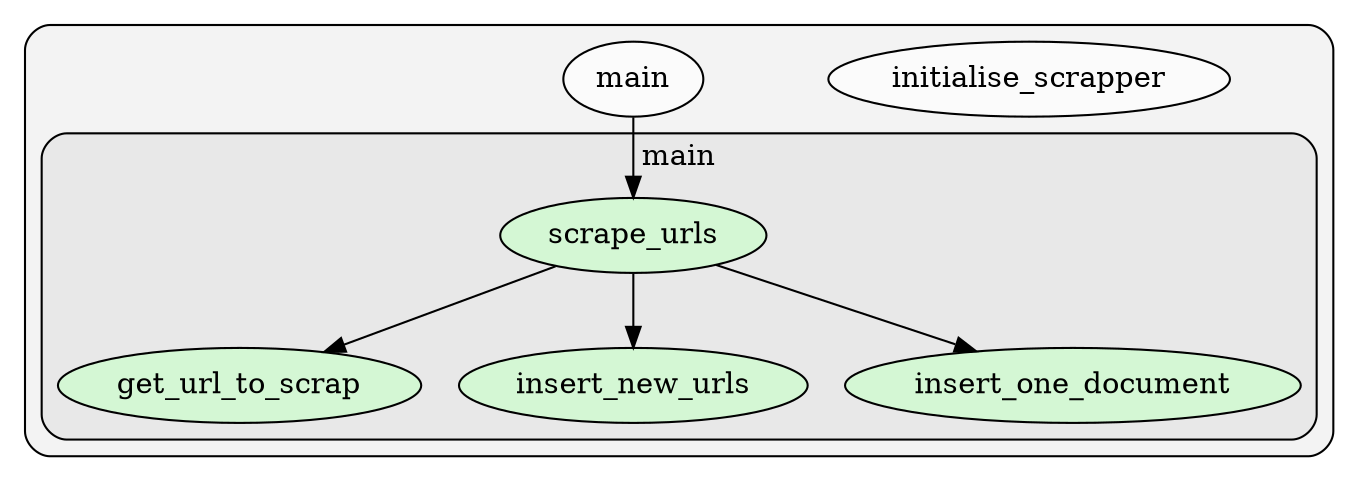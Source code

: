 digraph G {
    graph [rankdir=TB, clusterrank="local"];
    subgraph cluster_G {

        graph [style="filled,rounded",fillcolor="#80808018", label=""];
        initialise_scrapper [label="initialise_scrapper", style="filled", fillcolor="#ffffffb2", fontcolor="#000000", group="0"];
        main [label="main", style="filled", fillcolor="#ffffffb2", fontcolor="#000000", group="1"];
        subgraph cluster_main {

            graph [style="filled,rounded",fillcolor="#80808018", label="main"];
            main__get_url_to_scrap [label="get_url_to_scrap", style="filled", fillcolor="#ccfeccb2", fontcolor="#000000", group="1"];
            main__insert_new_urls [label="insert_new_urls", style="filled", fillcolor="#ccfeccb2", fontcolor="#000000", group="1"];
            main__insert_one_document [label="insert_one_document", style="filled", fillcolor="#ccfeccb2", fontcolor="#000000", group="1"];
            main__scrape_urls [label="scrape_urls", style="filled", fillcolor="#ccfeccb2", fontcolor="#000000", group="1"];
        }
    }
        main -> main__scrape_urls [style="solid", color="#000000"];
        main__scrape_urls -> main__get_url_to_scrap [style="solid", color="#000000"];
        main__scrape_urls -> main__insert_one_document [style="solid", color="#000000"];
        main__scrape_urls -> main__insert_new_urls [style="solid", color="#000000"];
    }
